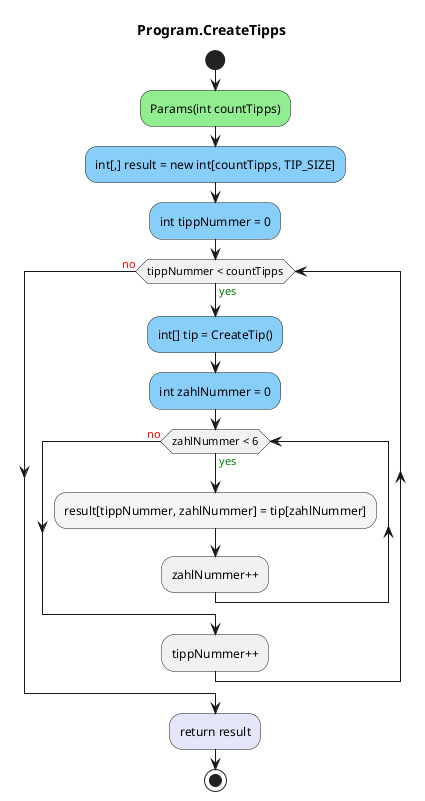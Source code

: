 @startuml Program.CreateTipps
title Program.CreateTipps
start
#LightGreen:Params(int countTipps);
#LightSkyBlue:int[,] result = new int[countTipps, TIP_SIZE];
#LightSkyBlue:int tippNummer = 0;
while (tippNummer < countTipps) is (<color:green>yes)
        #LightSkyBlue:int[] tip = CreateTip();
        #LightSkyBlue:int zahlNummer = 0;
        while (zahlNummer < 6) is (<color:green>yes)
                #WhiteSmoke:result[tippNummer, zahlNummer] = tip[zahlNummer];
        :zahlNummer++;
        endwhile (<color:red>no)
:tippNummer++;
endwhile (<color:red>no)
#Lavender:return result;
stop
@enduml
